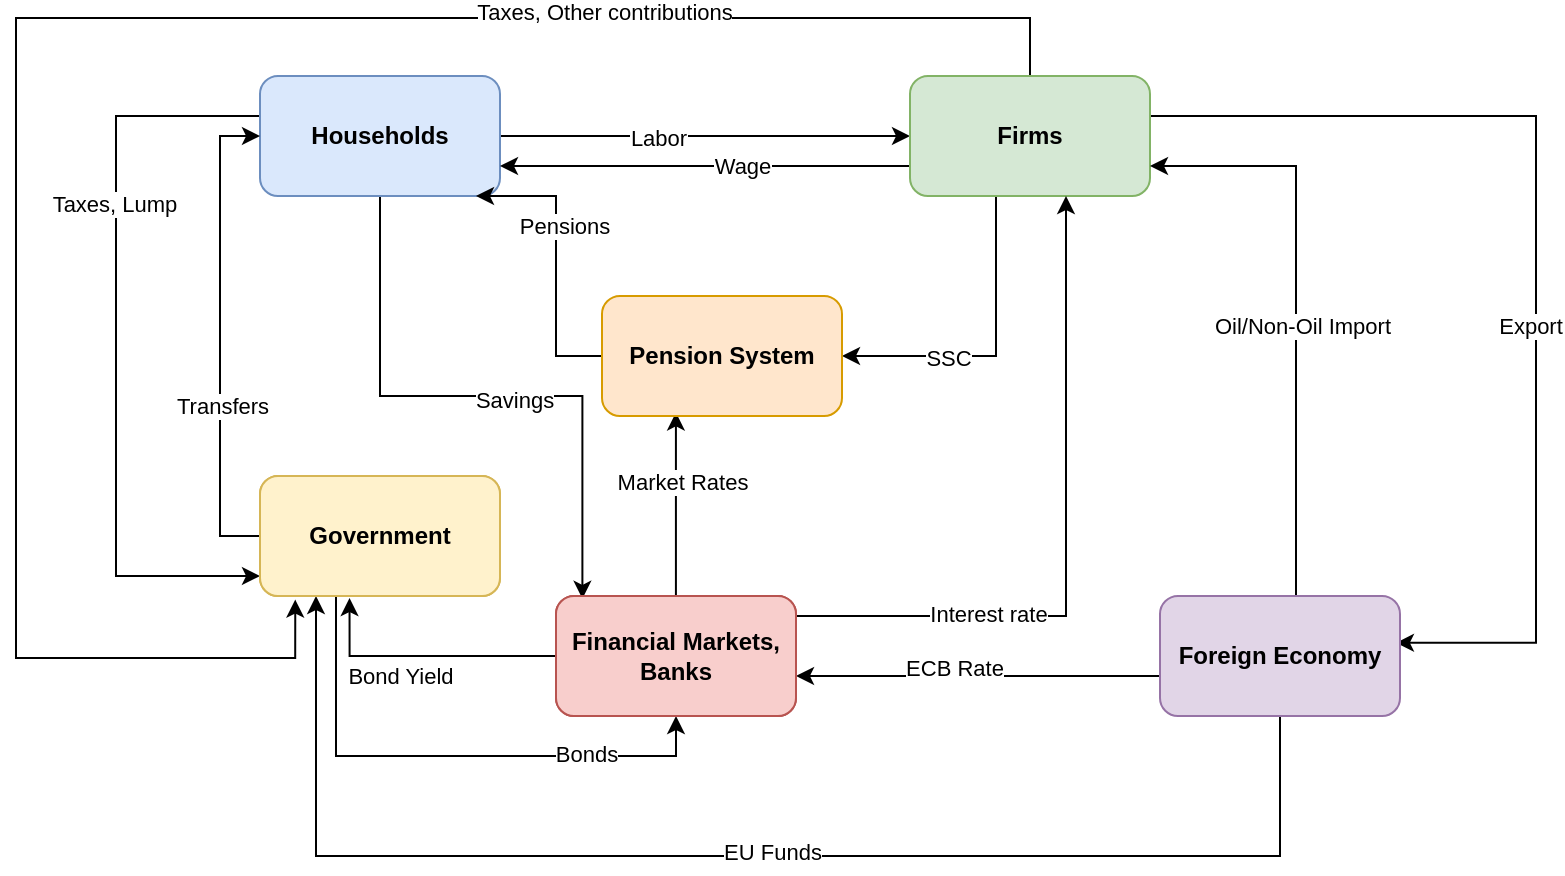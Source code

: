 <mxfile version="21.5.1" type="github">
  <diagram name="Page-1" id="cFKwdWb0h8x7NsGgJj1N">
    <mxGraphModel dx="1036" dy="1633" grid="1" gridSize="10" guides="1" tooltips="1" connect="1" arrows="1" fold="1" page="1" pageScale="1" pageWidth="850" pageHeight="1100" math="0" shadow="0">
      <root>
        <mxCell id="0" />
        <mxCell id="1" parent="0" />
        <mxCell id="MA-ZVF0OCFU8HREIRrHd-121" style="edgeStyle=orthogonalEdgeStyle;rounded=0;orthogonalLoop=1;jettySize=auto;html=1;entryX=0;entryY=0.5;entryDx=0;entryDy=0;" edge="1" parent="1" source="MA-ZVF0OCFU8HREIRrHd-127" target="MA-ZVF0OCFU8HREIRrHd-136">
          <mxGeometry relative="1" as="geometry" />
        </mxCell>
        <mxCell id="MA-ZVF0OCFU8HREIRrHd-122" value="Labor" style="edgeLabel;html=1;align=center;verticalAlign=middle;resizable=0;points=[];" vertex="1" connectable="0" parent="MA-ZVF0OCFU8HREIRrHd-121">
          <mxGeometry x="-0.231" y="-1" relative="1" as="geometry">
            <mxPoint as="offset" />
          </mxGeometry>
        </mxCell>
        <mxCell id="MA-ZVF0OCFU8HREIRrHd-123" style="edgeStyle=orthogonalEdgeStyle;rounded=0;orthogonalLoop=1;jettySize=auto;html=1;" edge="1" parent="1" source="MA-ZVF0OCFU8HREIRrHd-127" target="MA-ZVF0OCFU8HREIRrHd-141">
          <mxGeometry relative="1" as="geometry">
            <Array as="points">
              <mxPoint x="70" y="-701" />
              <mxPoint x="70" y="-471" />
            </Array>
          </mxGeometry>
        </mxCell>
        <mxCell id="MA-ZVF0OCFU8HREIRrHd-124" value="Taxes, Lump" style="edgeLabel;html=1;align=center;verticalAlign=middle;resizable=0;points=[];" vertex="1" connectable="0" parent="MA-ZVF0OCFU8HREIRrHd-123">
          <mxGeometry x="-0.382" y="-1" relative="1" as="geometry">
            <mxPoint as="offset" />
          </mxGeometry>
        </mxCell>
        <mxCell id="MA-ZVF0OCFU8HREIRrHd-125" style="edgeStyle=orthogonalEdgeStyle;rounded=0;orthogonalLoop=1;jettySize=auto;html=1;entryX=0.11;entryY=0.023;entryDx=0;entryDy=0;entryPerimeter=0;exitX=0.5;exitY=1;exitDx=0;exitDy=0;" edge="1" parent="1" source="MA-ZVF0OCFU8HREIRrHd-127" target="MA-ZVF0OCFU8HREIRrHd-146">
          <mxGeometry relative="1" as="geometry" />
        </mxCell>
        <mxCell id="MA-ZVF0OCFU8HREIRrHd-126" value="Savings" style="edgeLabel;html=1;align=center;verticalAlign=middle;resizable=0;points=[];" vertex="1" connectable="0" parent="MA-ZVF0OCFU8HREIRrHd-125">
          <mxGeometry x="0.102" y="-2" relative="1" as="geometry">
            <mxPoint as="offset" />
          </mxGeometry>
        </mxCell>
        <mxCell id="MA-ZVF0OCFU8HREIRrHd-127" value="Households" style="rounded=1;whiteSpace=wrap;html=1;fillColor=#dae8fc;strokeColor=#6c8ebf;fontStyle=1" vertex="1" parent="1">
          <mxGeometry x="142" y="-721" width="120" height="60" as="geometry" />
        </mxCell>
        <mxCell id="MA-ZVF0OCFU8HREIRrHd-128" style="edgeStyle=orthogonalEdgeStyle;rounded=0;orthogonalLoop=1;jettySize=auto;html=1;exitX=0;exitY=0.75;exitDx=0;exitDy=0;entryX=1;entryY=0.75;entryDx=0;entryDy=0;" edge="1" parent="1" source="MA-ZVF0OCFU8HREIRrHd-136" target="MA-ZVF0OCFU8HREIRrHd-127">
          <mxGeometry relative="1" as="geometry" />
        </mxCell>
        <mxCell id="MA-ZVF0OCFU8HREIRrHd-129" value="Wage" style="edgeLabel;html=1;align=center;verticalAlign=middle;resizable=0;points=[];" vertex="1" connectable="0" parent="MA-ZVF0OCFU8HREIRrHd-128">
          <mxGeometry x="-0.178" relative="1" as="geometry">
            <mxPoint as="offset" />
          </mxGeometry>
        </mxCell>
        <mxCell id="MA-ZVF0OCFU8HREIRrHd-130" style="edgeStyle=orthogonalEdgeStyle;rounded=0;orthogonalLoop=1;jettySize=auto;html=1;entryX=0.983;entryY=0.39;entryDx=0;entryDy=0;entryPerimeter=0;" edge="1" parent="1" source="MA-ZVF0OCFU8HREIRrHd-136" target="MA-ZVF0OCFU8HREIRrHd-156">
          <mxGeometry relative="1" as="geometry">
            <Array as="points">
              <mxPoint x="780" y="-701" />
              <mxPoint x="780" y="-438" />
            </Array>
            <mxPoint x="717" y="-423" as="targetPoint" />
          </mxGeometry>
        </mxCell>
        <mxCell id="MA-ZVF0OCFU8HREIRrHd-131" value="Export" style="edgeLabel;html=1;align=center;verticalAlign=middle;resizable=0;points=[];" vertex="1" connectable="0" parent="MA-ZVF0OCFU8HREIRrHd-130">
          <mxGeometry x="0.13" y="-3" relative="1" as="geometry">
            <mxPoint as="offset" />
          </mxGeometry>
        </mxCell>
        <mxCell id="MA-ZVF0OCFU8HREIRrHd-132" style="edgeStyle=orthogonalEdgeStyle;rounded=0;orthogonalLoop=1;jettySize=auto;html=1;entryX=1;entryY=0.5;entryDx=0;entryDy=0;" edge="1" parent="1" source="MA-ZVF0OCFU8HREIRrHd-136" target="MA-ZVF0OCFU8HREIRrHd-149">
          <mxGeometry relative="1" as="geometry">
            <Array as="points">
              <mxPoint x="510" y="-581" />
            </Array>
          </mxGeometry>
        </mxCell>
        <mxCell id="MA-ZVF0OCFU8HREIRrHd-133" value="SSC" style="edgeLabel;html=1;align=center;verticalAlign=middle;resizable=0;points=[];" vertex="1" connectable="0" parent="MA-ZVF0OCFU8HREIRrHd-132">
          <mxGeometry x="0.324" y="1" relative="1" as="geometry">
            <mxPoint as="offset" />
          </mxGeometry>
        </mxCell>
        <mxCell id="MA-ZVF0OCFU8HREIRrHd-134" style="edgeStyle=orthogonalEdgeStyle;rounded=0;orthogonalLoop=1;jettySize=auto;html=1;entryX=0.147;entryY=1.03;entryDx=0;entryDy=0;entryPerimeter=0;" edge="1" parent="1" source="MA-ZVF0OCFU8HREIRrHd-136" target="MA-ZVF0OCFU8HREIRrHd-141">
          <mxGeometry relative="1" as="geometry">
            <Array as="points">
              <mxPoint x="527" y="-750" />
              <mxPoint x="20" y="-750" />
              <mxPoint x="20" y="-430" />
              <mxPoint x="160" y="-430" />
            </Array>
          </mxGeometry>
        </mxCell>
        <mxCell id="MA-ZVF0OCFU8HREIRrHd-135" value="Taxes, Other contributions" style="edgeLabel;html=1;align=center;verticalAlign=middle;resizable=0;points=[];" vertex="1" connectable="0" parent="MA-ZVF0OCFU8HREIRrHd-134">
          <mxGeometry x="-0.527" y="-3" relative="1" as="geometry">
            <mxPoint as="offset" />
          </mxGeometry>
        </mxCell>
        <mxCell id="MA-ZVF0OCFU8HREIRrHd-136" value="Firms" style="rounded=1;whiteSpace=wrap;html=1;fillColor=#d5e8d4;strokeColor=#82b366;fontStyle=1" vertex="1" parent="1">
          <mxGeometry x="467" y="-721" width="120" height="60" as="geometry" />
        </mxCell>
        <mxCell id="MA-ZVF0OCFU8HREIRrHd-137" style="edgeStyle=orthogonalEdgeStyle;rounded=0;orthogonalLoop=1;jettySize=auto;html=1;entryX=0;entryY=0.5;entryDx=0;entryDy=0;" edge="1" parent="1" source="MA-ZVF0OCFU8HREIRrHd-141" target="MA-ZVF0OCFU8HREIRrHd-127">
          <mxGeometry relative="1" as="geometry">
            <Array as="points">
              <mxPoint x="122" y="-491" />
              <mxPoint x="122" y="-691" />
            </Array>
          </mxGeometry>
        </mxCell>
        <mxCell id="MA-ZVF0OCFU8HREIRrHd-138" value="Transfers" style="edgeLabel;html=1;align=center;verticalAlign=middle;resizable=0;points=[];" vertex="1" connectable="0" parent="MA-ZVF0OCFU8HREIRrHd-137">
          <mxGeometry x="-0.288" y="-1" relative="1" as="geometry">
            <mxPoint as="offset" />
          </mxGeometry>
        </mxCell>
        <mxCell id="MA-ZVF0OCFU8HREIRrHd-139" style="edgeStyle=orthogonalEdgeStyle;rounded=0;orthogonalLoop=1;jettySize=auto;html=1;entryX=0.5;entryY=1;entryDx=0;entryDy=0;" edge="1" parent="1" source="MA-ZVF0OCFU8HREIRrHd-141" target="MA-ZVF0OCFU8HREIRrHd-146">
          <mxGeometry relative="1" as="geometry">
            <Array as="points">
              <mxPoint x="180" y="-381" />
              <mxPoint x="350" y="-381" />
            </Array>
          </mxGeometry>
        </mxCell>
        <mxCell id="MA-ZVF0OCFU8HREIRrHd-140" value="Bonds" style="edgeLabel;html=1;align=center;verticalAlign=middle;resizable=0;points=[];" vertex="1" connectable="0" parent="MA-ZVF0OCFU8HREIRrHd-139">
          <mxGeometry x="0.516" y="1" relative="1" as="geometry">
            <mxPoint as="offset" />
          </mxGeometry>
        </mxCell>
        <mxCell id="MA-ZVF0OCFU8HREIRrHd-141" value="Government" style="rounded=1;whiteSpace=wrap;html=1;fillColor=#fff2cc;strokeColor=#d6b656;fontStyle=1" vertex="1" parent="1">
          <mxGeometry x="142" y="-521" width="120" height="60" as="geometry" />
        </mxCell>
        <mxCell id="MA-ZVF0OCFU8HREIRrHd-142" style="edgeStyle=orthogonalEdgeStyle;rounded=0;orthogonalLoop=1;jettySize=auto;html=1;entryX=0.373;entryY=1.017;entryDx=0;entryDy=0;entryPerimeter=0;" edge="1" parent="1" source="MA-ZVF0OCFU8HREIRrHd-146" target="MA-ZVF0OCFU8HREIRrHd-141">
          <mxGeometry relative="1" as="geometry" />
        </mxCell>
        <mxCell id="MA-ZVF0OCFU8HREIRrHd-143" value="Bond Yield" style="edgeLabel;html=1;align=center;verticalAlign=middle;resizable=0;points=[];" vertex="1" connectable="0" parent="MA-ZVF0OCFU8HREIRrHd-142">
          <mxGeometry x="0.417" y="1" relative="1" as="geometry">
            <mxPoint x="15" y="9" as="offset" />
          </mxGeometry>
        </mxCell>
        <mxCell id="MA-ZVF0OCFU8HREIRrHd-144" style="edgeStyle=orthogonalEdgeStyle;rounded=0;orthogonalLoop=1;jettySize=auto;html=1;entryX=0.308;entryY=0.97;entryDx=0;entryDy=0;entryPerimeter=0;" edge="1" parent="1" source="MA-ZVF0OCFU8HREIRrHd-146" target="MA-ZVF0OCFU8HREIRrHd-149">
          <mxGeometry relative="1" as="geometry">
            <Array as="points" />
          </mxGeometry>
        </mxCell>
        <mxCell id="MA-ZVF0OCFU8HREIRrHd-145" value="Market Rates" style="edgeLabel;html=1;align=center;verticalAlign=middle;resizable=0;points=[];" vertex="1" connectable="0" parent="MA-ZVF0OCFU8HREIRrHd-144">
          <mxGeometry x="0.254" y="-3" relative="1" as="geometry">
            <mxPoint as="offset" />
          </mxGeometry>
        </mxCell>
        <mxCell id="MA-ZVF0OCFU8HREIRrHd-146" value="Financial Markets, Banks" style="rounded=1;whiteSpace=wrap;html=1;fillColor=#f8cecc;strokeColor=#b85450;fontStyle=1" vertex="1" parent="1">
          <mxGeometry x="290" y="-461" width="120" height="60" as="geometry" />
        </mxCell>
        <mxCell id="MA-ZVF0OCFU8HREIRrHd-147" style="edgeStyle=orthogonalEdgeStyle;rounded=0;orthogonalLoop=1;jettySize=auto;html=1;" edge="1" parent="1" source="MA-ZVF0OCFU8HREIRrHd-149">
          <mxGeometry relative="1" as="geometry">
            <mxPoint x="250" y="-661" as="targetPoint" />
            <Array as="points">
              <mxPoint x="290" y="-581" />
              <mxPoint x="290" y="-661" />
            </Array>
          </mxGeometry>
        </mxCell>
        <mxCell id="MA-ZVF0OCFU8HREIRrHd-148" value="Pensions" style="edgeLabel;html=1;align=center;verticalAlign=middle;resizable=0;points=[];" vertex="1" connectable="0" parent="MA-ZVF0OCFU8HREIRrHd-147">
          <mxGeometry x="0.236" y="-4" relative="1" as="geometry">
            <mxPoint as="offset" />
          </mxGeometry>
        </mxCell>
        <mxCell id="MA-ZVF0OCFU8HREIRrHd-149" value="Pension System" style="rounded=1;whiteSpace=wrap;html=1;fillColor=#ffe6cc;strokeColor=#d79b00;fontStyle=1" vertex="1" parent="1">
          <mxGeometry x="313" y="-611" width="120" height="60" as="geometry" />
        </mxCell>
        <mxCell id="MA-ZVF0OCFU8HREIRrHd-150" style="edgeStyle=orthogonalEdgeStyle;rounded=0;orthogonalLoop=1;jettySize=auto;html=1;" edge="1" parent="1" source="MA-ZVF0OCFU8HREIRrHd-156" target="MA-ZVF0OCFU8HREIRrHd-146">
          <mxGeometry relative="1" as="geometry">
            <Array as="points">
              <mxPoint x="550" y="-421" />
              <mxPoint x="550" y="-421" />
            </Array>
          </mxGeometry>
        </mxCell>
        <mxCell id="MA-ZVF0OCFU8HREIRrHd-151" value="ECB Rate" style="edgeLabel;html=1;align=center;verticalAlign=middle;resizable=0;points=[];" vertex="1" connectable="0" parent="MA-ZVF0OCFU8HREIRrHd-150">
          <mxGeometry x="0.266" y="1" relative="1" as="geometry">
            <mxPoint x="12" y="-5" as="offset" />
          </mxGeometry>
        </mxCell>
        <mxCell id="MA-ZVF0OCFU8HREIRrHd-152" style="edgeStyle=orthogonalEdgeStyle;rounded=0;orthogonalLoop=1;jettySize=auto;html=1;entryX=1;entryY=0.75;entryDx=0;entryDy=0;" edge="1" parent="1" source="MA-ZVF0OCFU8HREIRrHd-156" target="MA-ZVF0OCFU8HREIRrHd-136">
          <mxGeometry relative="1" as="geometry">
            <Array as="points">
              <mxPoint x="660" y="-676" />
            </Array>
          </mxGeometry>
        </mxCell>
        <mxCell id="MA-ZVF0OCFU8HREIRrHd-153" value="Oil/Non-Oil Import" style="edgeLabel;html=1;align=center;verticalAlign=middle;resizable=0;points=[];" vertex="1" connectable="0" parent="MA-ZVF0OCFU8HREIRrHd-152">
          <mxGeometry x="-0.063" y="-3" relative="1" as="geometry">
            <mxPoint as="offset" />
          </mxGeometry>
        </mxCell>
        <mxCell id="MA-ZVF0OCFU8HREIRrHd-154" style="edgeStyle=orthogonalEdgeStyle;rounded=0;orthogonalLoop=1;jettySize=auto;html=1;" edge="1" parent="1" source="MA-ZVF0OCFU8HREIRrHd-156" target="MA-ZVF0OCFU8HREIRrHd-141">
          <mxGeometry relative="1" as="geometry">
            <Array as="points">
              <mxPoint x="652" y="-331" />
              <mxPoint x="170" y="-331" />
            </Array>
          </mxGeometry>
        </mxCell>
        <mxCell id="MA-ZVF0OCFU8HREIRrHd-155" value="EU Funds" style="edgeLabel;html=1;align=center;verticalAlign=middle;resizable=0;points=[];" vertex="1" connectable="0" parent="MA-ZVF0OCFU8HREIRrHd-154">
          <mxGeometry x="-0.049" y="-2" relative="1" as="geometry">
            <mxPoint as="offset" />
          </mxGeometry>
        </mxCell>
        <mxCell id="MA-ZVF0OCFU8HREIRrHd-156" value="Foreign Economy" style="rounded=1;whiteSpace=wrap;html=1;fillColor=#e1d5e7;strokeColor=#9673a6;fontStyle=1" vertex="1" parent="1">
          <mxGeometry x="592" y="-461" width="120" height="60" as="geometry" />
        </mxCell>
        <mxCell id="MA-ZVF0OCFU8HREIRrHd-157" value="Government" style="rounded=1;whiteSpace=wrap;html=1;fillColor=#fff2cc;strokeColor=#d6b656;fontStyle=1" vertex="1" parent="1">
          <mxGeometry x="142" y="-521" width="120" height="60" as="geometry" />
        </mxCell>
        <mxCell id="MA-ZVF0OCFU8HREIRrHd-158" style="edgeStyle=orthogonalEdgeStyle;rounded=0;orthogonalLoop=1;jettySize=auto;html=1;" edge="1" parent="1" source="MA-ZVF0OCFU8HREIRrHd-160" target="MA-ZVF0OCFU8HREIRrHd-136">
          <mxGeometry relative="1" as="geometry">
            <mxPoint x="545" y="-658" as="targetPoint" />
            <Array as="points">
              <mxPoint x="545" y="-451" />
            </Array>
          </mxGeometry>
        </mxCell>
        <mxCell id="MA-ZVF0OCFU8HREIRrHd-159" value="Interest rate" style="edgeLabel;html=1;align=center;verticalAlign=middle;resizable=0;points=[];" vertex="1" connectable="0" parent="MA-ZVF0OCFU8HREIRrHd-158">
          <mxGeometry x="-0.447" y="1" relative="1" as="geometry">
            <mxPoint as="offset" />
          </mxGeometry>
        </mxCell>
        <mxCell id="MA-ZVF0OCFU8HREIRrHd-160" value="Financial Markets, Banks" style="rounded=1;whiteSpace=wrap;html=1;fillColor=#f8cecc;strokeColor=#b85450;fontStyle=1" vertex="1" parent="1">
          <mxGeometry x="290" y="-461" width="120" height="60" as="geometry" />
        </mxCell>
      </root>
    </mxGraphModel>
  </diagram>
</mxfile>
